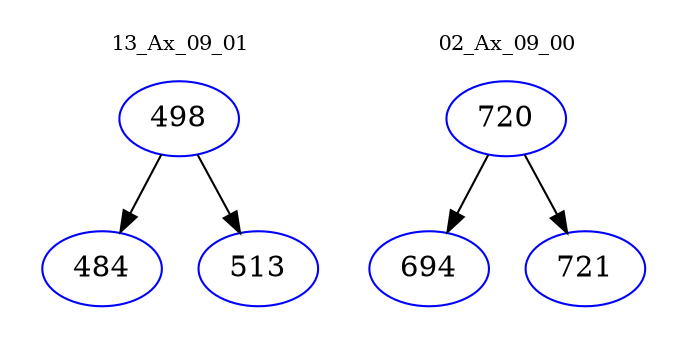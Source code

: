digraph{
subgraph cluster_0 {
color = white
label = "13_Ax_09_01";
fontsize=10;
T0_498 [label="498", color="blue"]
T0_498 -> T0_484 [color="black"]
T0_484 [label="484", color="blue"]
T0_498 -> T0_513 [color="black"]
T0_513 [label="513", color="blue"]
}
subgraph cluster_1 {
color = white
label = "02_Ax_09_00";
fontsize=10;
T1_720 [label="720", color="blue"]
T1_720 -> T1_694 [color="black"]
T1_694 [label="694", color="blue"]
T1_720 -> T1_721 [color="black"]
T1_721 [label="721", color="blue"]
}
}
